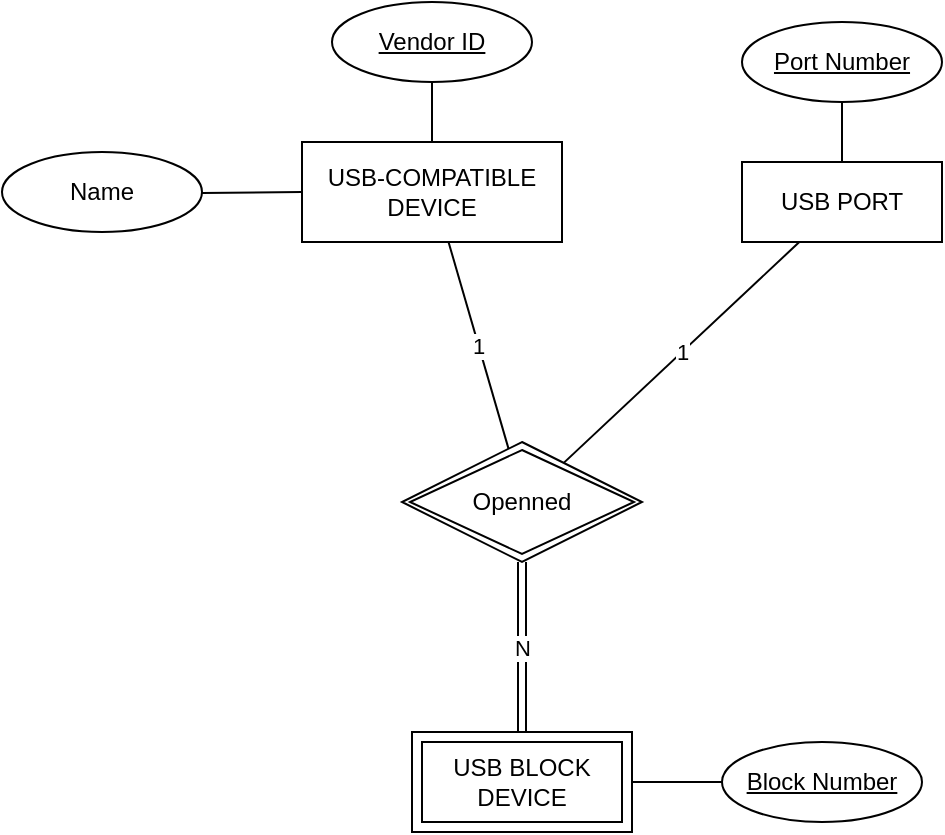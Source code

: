 <mxfile version="28.0.7">
  <diagram name="Page-1" id="18Pagq21mEVorvE74RaG">
    <mxGraphModel dx="628" dy="509" grid="1" gridSize="10" guides="1" tooltips="1" connect="1" arrows="1" fold="1" page="1" pageScale="1" pageWidth="850" pageHeight="1100" math="0" shadow="0">
      <root>
        <mxCell id="0" />
        <mxCell id="1" parent="0" />
        <mxCell id="L5FgjO2Sp3OIrIS0eBnr-1" value="USB-COMPATIBLE DEVICE" style="whiteSpace=wrap;html=1;align=center;" vertex="1" parent="1">
          <mxGeometry x="280" y="300" width="130" height="50" as="geometry" />
        </mxCell>
        <mxCell id="L5FgjO2Sp3OIrIS0eBnr-4" value="USB PORT" style="whiteSpace=wrap;html=1;align=center;" vertex="1" parent="1">
          <mxGeometry x="500" y="310" width="100" height="40" as="geometry" />
        </mxCell>
        <mxCell id="L5FgjO2Sp3OIrIS0eBnr-8" value="Vendor ID" style="ellipse;whiteSpace=wrap;html=1;align=center;fontStyle=4;" vertex="1" parent="1">
          <mxGeometry x="295" y="230" width="100" height="40" as="geometry" />
        </mxCell>
        <mxCell id="L5FgjO2Sp3OIrIS0eBnr-10" value="Name" style="ellipse;whiteSpace=wrap;html=1;align=center;" vertex="1" parent="1">
          <mxGeometry x="130" y="305" width="100" height="40" as="geometry" />
        </mxCell>
        <mxCell id="L5FgjO2Sp3OIrIS0eBnr-12" value="" style="endArrow=none;html=1;rounded=0;" edge="1" parent="1" source="L5FgjO2Sp3OIrIS0eBnr-10" target="L5FgjO2Sp3OIrIS0eBnr-1">
          <mxGeometry relative="1" as="geometry">
            <mxPoint x="150" y="420" as="sourcePoint" />
            <mxPoint x="310" y="420" as="targetPoint" />
          </mxGeometry>
        </mxCell>
        <mxCell id="L5FgjO2Sp3OIrIS0eBnr-15" value="" style="endArrow=none;html=1;rounded=0;" edge="1" parent="1" source="L5FgjO2Sp3OIrIS0eBnr-1" target="L5FgjO2Sp3OIrIS0eBnr-8">
          <mxGeometry relative="1" as="geometry">
            <mxPoint x="350" y="330" as="sourcePoint" />
            <mxPoint x="510" y="330" as="targetPoint" />
          </mxGeometry>
        </mxCell>
        <mxCell id="L5FgjO2Sp3OIrIS0eBnr-18" value="Port Number" style="ellipse;whiteSpace=wrap;html=1;align=center;fontStyle=4;" vertex="1" parent="1">
          <mxGeometry x="500" y="240" width="100" height="40" as="geometry" />
        </mxCell>
        <mxCell id="L5FgjO2Sp3OIrIS0eBnr-19" value="" style="endArrow=none;html=1;rounded=0;" edge="1" parent="1" source="L5FgjO2Sp3OIrIS0eBnr-4" target="L5FgjO2Sp3OIrIS0eBnr-18">
          <mxGeometry relative="1" as="geometry">
            <mxPoint x="370" y="330" as="sourcePoint" />
            <mxPoint x="370" y="300" as="targetPoint" />
          </mxGeometry>
        </mxCell>
        <mxCell id="L5FgjO2Sp3OIrIS0eBnr-25" value="1" style="shape=wire;html=1;rounded=0;endArrow=none;endFill=0;" edge="1" parent="1">
          <mxGeometry x="0.006" relative="1" as="geometry">
            <mxPoint x="353.258" y="350" as="sourcePoint" />
            <mxPoint x="383.394" y="453.803" as="targetPoint" />
            <mxPoint as="offset" />
          </mxGeometry>
        </mxCell>
        <mxCell id="L5FgjO2Sp3OIrIS0eBnr-27" value="1" style="shape=wire;html=1;rounded=0;dashed=1;endArrow=none;endFill=0;" edge="1" parent="1" source="L5FgjO2Sp3OIrIS0eBnr-4" target="L5FgjO2Sp3OIrIS0eBnr-37">
          <mxGeometry x="-0.001" relative="1" as="geometry">
            <mxPoint x="440" y="410" as="sourcePoint" />
            <mxPoint x="413.529" y="449.412" as="targetPoint" />
            <mxPoint as="offset" />
          </mxGeometry>
        </mxCell>
        <mxCell id="L5FgjO2Sp3OIrIS0eBnr-30" value="N" style="shape=link;html=1;rounded=0;" edge="1" parent="1" source="L5FgjO2Sp3OIrIS0eBnr-37" target="L5FgjO2Sp3OIrIS0eBnr-38">
          <mxGeometry x="0.004" relative="1" as="geometry">
            <mxPoint x="390" y="500" as="sourcePoint" />
            <mxPoint x="510" y="480" as="targetPoint" />
            <mxPoint as="offset" />
          </mxGeometry>
        </mxCell>
        <mxCell id="L5FgjO2Sp3OIrIS0eBnr-33" value="Block Number" style="ellipse;whiteSpace=wrap;html=1;align=center;fontStyle=4;" vertex="1" parent="1">
          <mxGeometry x="490" y="600" width="100" height="40" as="geometry" />
        </mxCell>
        <mxCell id="L5FgjO2Sp3OIrIS0eBnr-36" value="" style="shape=wire;html=1;rounded=0;endArrow=none;endFill=0;" edge="1" parent="1" source="L5FgjO2Sp3OIrIS0eBnr-38" target="L5FgjO2Sp3OIrIS0eBnr-33">
          <mxGeometry x="0.006" relative="1" as="geometry">
            <mxPoint x="440" y="500" as="sourcePoint" />
            <mxPoint x="469" y="593" as="targetPoint" />
            <mxPoint as="offset" />
          </mxGeometry>
        </mxCell>
        <mxCell id="L5FgjO2Sp3OIrIS0eBnr-37" value="Openned" style="shape=rhombus;double=1;perimeter=rhombusPerimeter;whiteSpace=wrap;html=1;align=center;" vertex="1" parent="1">
          <mxGeometry x="330" y="450" width="120" height="60" as="geometry" />
        </mxCell>
        <mxCell id="L5FgjO2Sp3OIrIS0eBnr-38" value="USB BLOCK DEVICE" style="shape=ext;margin=3;double=1;whiteSpace=wrap;html=1;align=center;" vertex="1" parent="1">
          <mxGeometry x="335" y="595" width="110" height="50" as="geometry" />
        </mxCell>
      </root>
    </mxGraphModel>
  </diagram>
</mxfile>
